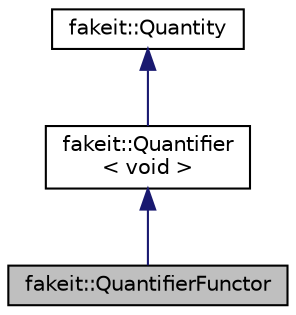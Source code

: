 digraph "fakeit::QuantifierFunctor"
{
  edge [fontname="Helvetica",fontsize="10",labelfontname="Helvetica",labelfontsize="10"];
  node [fontname="Helvetica",fontsize="10",shape=record];
  Node1 [label="fakeit::QuantifierFunctor",height=0.2,width=0.4,color="black", fillcolor="grey75", style="filled" fontcolor="black"];
  Node2 -> Node1 [dir="back",color="midnightblue",fontsize="10",style="solid",fontname="Helvetica"];
  Node2 [label="fakeit::Quantifier\l\< void \>",height=0.2,width=0.4,color="black", fillcolor="white", style="filled",URL="$dd/d76/structfakeit_1_1Quantifier_3_01void_01_4.html"];
  Node3 -> Node2 [dir="back",color="midnightblue",fontsize="10",style="solid",fontname="Helvetica"];
  Node3 [label="fakeit::Quantity",height=0.2,width=0.4,color="black", fillcolor="white", style="filled",URL="$db/db4/structfakeit_1_1Quantity.html"];
}
